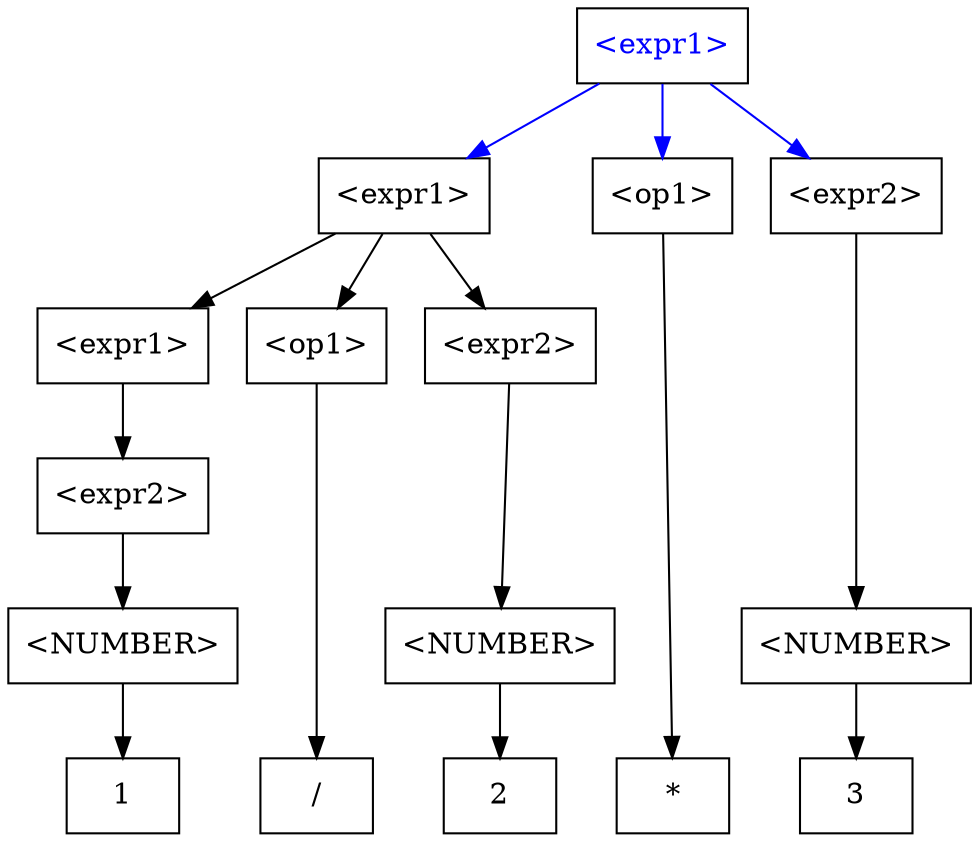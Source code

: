 digraph re {

        node [shape=box];

        o1 [label="<expr1>" fontcolor="blue"]

        p1 [label="<expr1>"]
        p4 [label="<op1>"]
        p5 [label="<expr2>"]

        r1 [label="<expr1>"]
        r2 [label="<op1>"]
        r3 [label="<expr2>"]

        e1 [label="<expr2>"]

        t1 [label="<NUMBER>"]
        t3 [label="<NUMBER>"]
        t5 [label="<NUMBER>"]

        s1 [label="1"]
        s2 [label="/"]
        s3 [label="2"]
        s4 [label="*"]
        s5 [label="3"]

        o1 -> { p1 p4 p5 } [color="blue"]
        p1 -> { r1 r2 r3 }
        r1 -> e1 -> t1 -> s1
        r2 -> s2
        r3 -> t3 -> s3
        p4 -> s4
        p5 -> t5 -> s5

        { rank=same; p1 p4 p5 }
        { rank=same; r1 r2 r3 }
        { rank=same; t1 t3 t5 }
        { rank=same; s1 s2 s3 s4 s5 }
}
